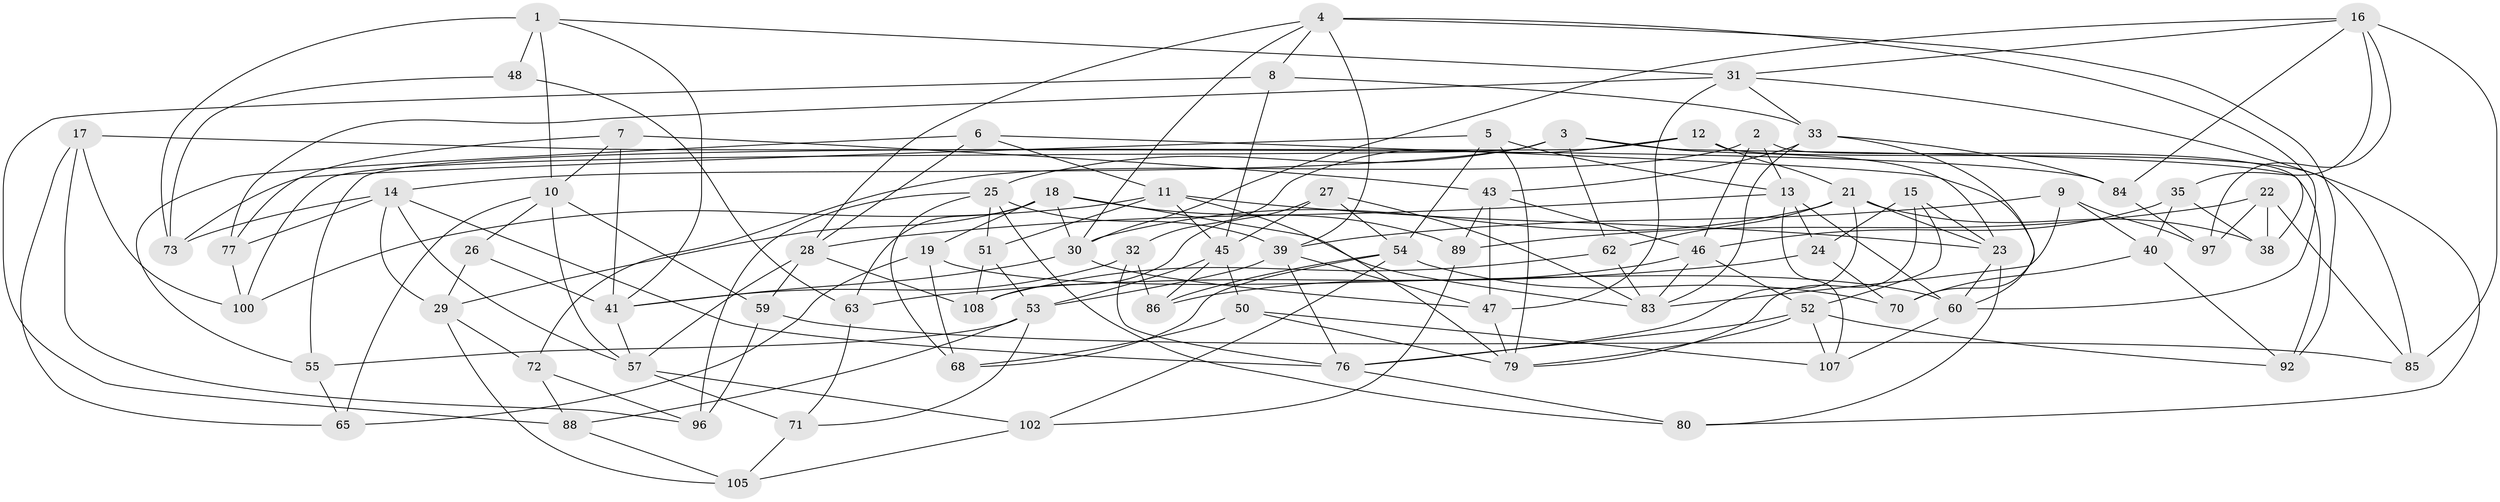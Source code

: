 // Generated by graph-tools (version 1.1) at 2025/24/03/03/25 07:24:30]
// undirected, 77 vertices, 182 edges
graph export_dot {
graph [start="1"]
  node [color=gray90,style=filled];
  1 [super="+99"];
  2;
  3 [super="+101"];
  4 [super="+34"];
  5;
  6;
  7;
  8;
  9;
  10 [super="+106"];
  11 [super="+37"];
  12;
  13 [super="+42"];
  14 [super="+82"];
  15;
  16 [super="+20"];
  17;
  18 [super="+64"];
  19;
  21 [super="+66"];
  22;
  23 [super="+98"];
  24;
  25 [super="+74"];
  26;
  27;
  28 [super="+69"];
  29 [super="+75"];
  30 [super="+36"];
  31 [super="+49"];
  32;
  33 [super="+91"];
  35 [super="+93"];
  38;
  39 [super="+67"];
  40 [super="+58"];
  41 [super="+44"];
  43 [super="+110"];
  45 [super="+95"];
  46 [super="+78"];
  47 [super="+94"];
  48;
  50;
  51;
  52 [super="+104"];
  53 [super="+56"];
  54 [super="+81"];
  55;
  57 [super="+61"];
  59;
  60 [super="+109"];
  62;
  63;
  65;
  68;
  70;
  71;
  72;
  73;
  76 [super="+103"];
  77;
  79 [super="+87"];
  80;
  83 [super="+90"];
  84;
  85;
  86;
  88;
  89;
  92;
  96;
  97;
  100;
  102;
  105;
  107;
  108;
  1 -- 73;
  1 -- 48 [weight=2];
  1 -- 10;
  1 -- 31;
  1 -- 41;
  2 -- 72;
  2 -- 38;
  2 -- 13;
  2 -- 46;
  3 -- 23;
  3 -- 100;
  3 -- 62;
  3 -- 92;
  3 -- 14;
  3 -- 25;
  4 -- 39;
  4 -- 8;
  4 -- 28;
  4 -- 30;
  4 -- 92;
  4 -- 60;
  5 -- 13;
  5 -- 73;
  5 -- 79;
  5 -- 54;
  6 -- 28;
  6 -- 60;
  6 -- 55;
  6 -- 11;
  7 -- 10;
  7 -- 77;
  7 -- 43;
  7 -- 41;
  8 -- 45;
  8 -- 88;
  8 -- 33;
  9 -- 97;
  9 -- 83;
  9 -- 39;
  9 -- 40;
  10 -- 65;
  10 -- 26;
  10 -- 59;
  10 -- 57;
  11 -- 79;
  11 -- 100;
  11 -- 23;
  11 -- 51;
  11 -- 45;
  12 -- 32;
  12 -- 55;
  12 -- 21;
  12 -- 85;
  13 -- 24;
  13 -- 107;
  13 -- 28;
  13 -- 60;
  14 -- 77;
  14 -- 76;
  14 -- 73;
  14 -- 57;
  14 -- 29;
  15 -- 52;
  15 -- 24;
  15 -- 79;
  15 -- 23;
  16 -- 84;
  16 -- 30;
  16 -- 35;
  16 -- 97;
  16 -- 85;
  16 -- 31;
  17 -- 65;
  17 -- 96;
  17 -- 100;
  17 -- 84;
  18 -- 89;
  18 -- 19;
  18 -- 63;
  18 -- 83;
  18 -- 29;
  18 -- 30;
  19 -- 65;
  19 -- 68;
  19 -- 60;
  21 -- 38;
  21 -- 62;
  21 -- 76;
  21 -- 30;
  21 -- 23;
  22 -- 38;
  22 -- 89;
  22 -- 97;
  22 -- 85;
  23 -- 80;
  23 -- 60;
  24 -- 70;
  24 -- 63;
  25 -- 96;
  25 -- 80;
  25 -- 39;
  25 -- 51;
  25 -- 68;
  26 -- 29 [weight=2];
  26 -- 41;
  27 -- 83;
  27 -- 108;
  27 -- 54;
  27 -- 45;
  28 -- 108;
  28 -- 57;
  28 -- 59;
  29 -- 72;
  29 -- 105;
  30 -- 47;
  30 -- 41;
  31 -- 80;
  31 -- 33;
  31 -- 77;
  31 -- 47;
  32 -- 86;
  32 -- 41;
  32 -- 76;
  33 -- 70;
  33 -- 83;
  33 -- 43;
  33 -- 84;
  35 -- 46;
  35 -- 40 [weight=3];
  35 -- 38;
  39 -- 53;
  39 -- 47;
  39 -- 76;
  40 -- 70;
  40 -- 92;
  41 -- 57;
  43 -- 47 [weight=2];
  43 -- 89;
  43 -- 46;
  45 -- 50;
  45 -- 53;
  45 -- 86;
  46 -- 83;
  46 -- 86;
  46 -- 52;
  47 -- 79;
  48 -- 73;
  48 -- 63;
  50 -- 68;
  50 -- 107;
  50 -- 79;
  51 -- 108;
  51 -- 53;
  52 -- 79;
  52 -- 76;
  52 -- 107;
  52 -- 92;
  53 -- 88;
  53 -- 71;
  53 -- 55;
  54 -- 70;
  54 -- 68;
  54 -- 86;
  54 -- 102;
  55 -- 65;
  57 -- 102;
  57 -- 71;
  59 -- 96;
  59 -- 85;
  60 -- 107;
  62 -- 108;
  62 -- 83;
  63 -- 71;
  71 -- 105;
  72 -- 96;
  72 -- 88;
  76 -- 80;
  77 -- 100;
  84 -- 97;
  88 -- 105;
  89 -- 102;
  102 -- 105;
}
